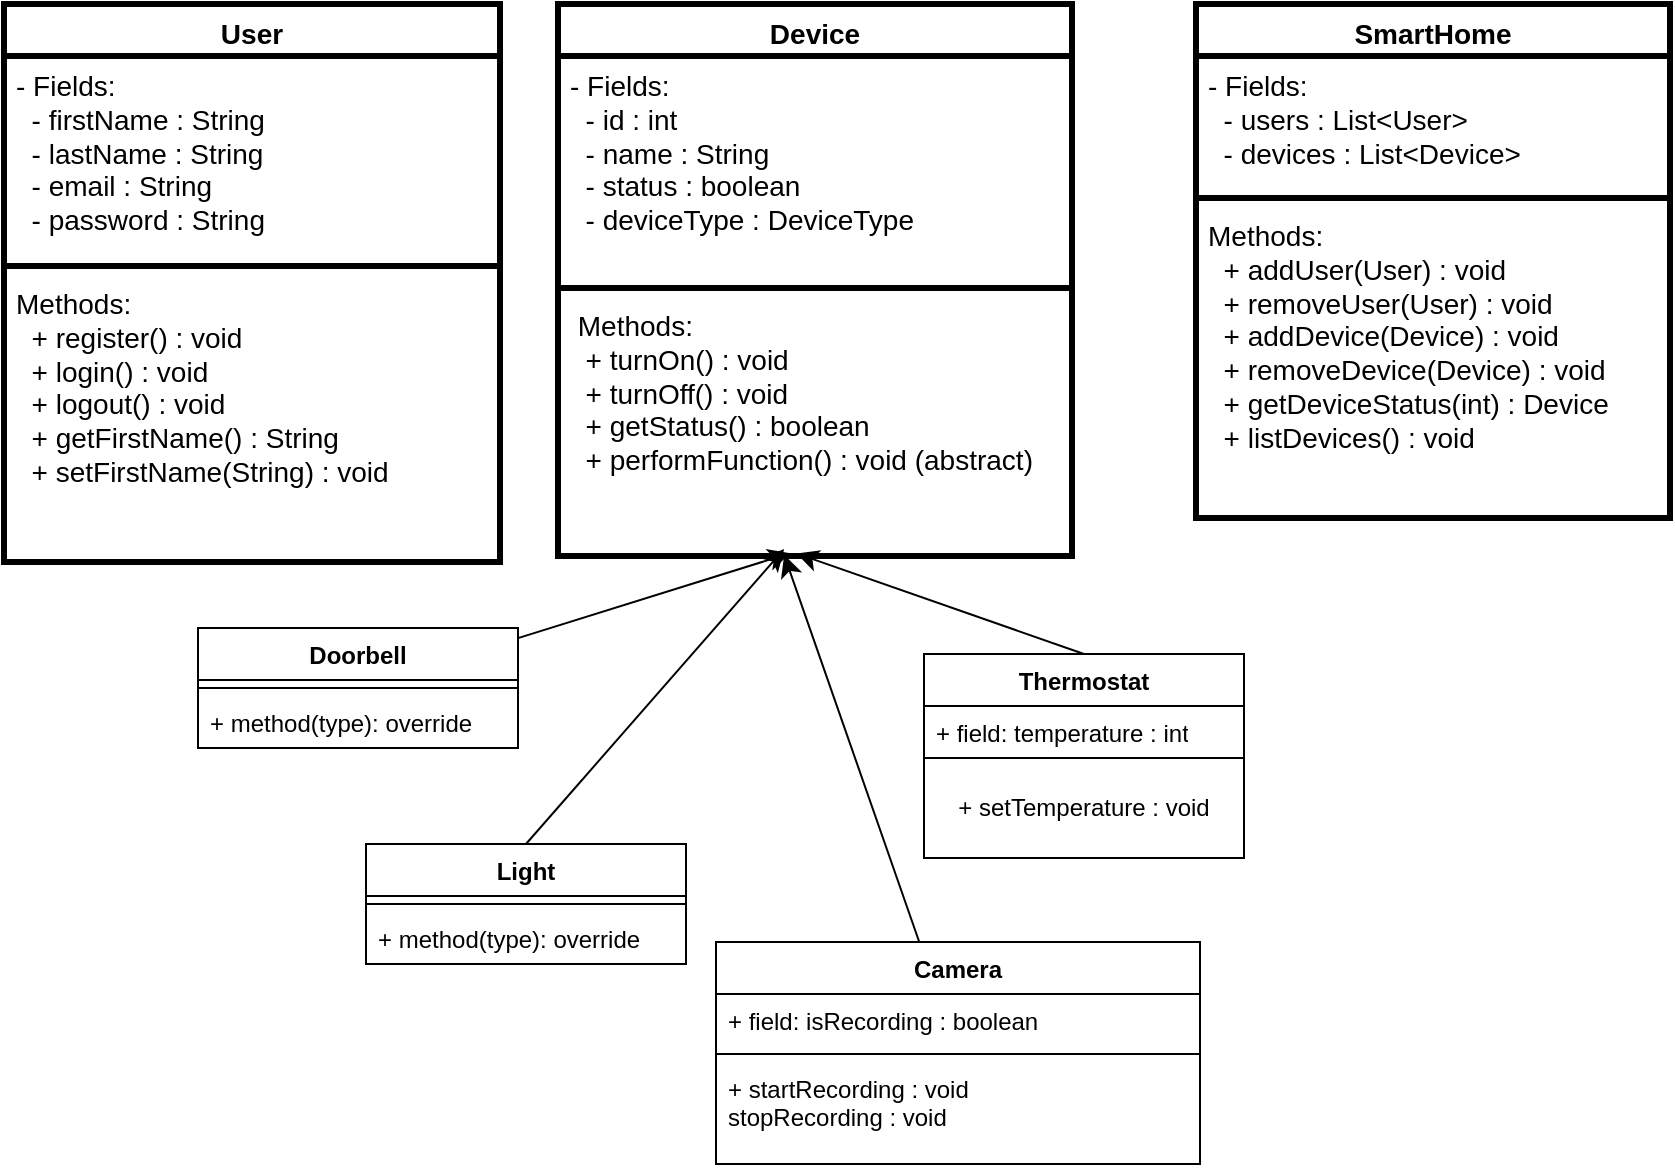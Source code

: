 <mxfile version="25.0.1">
  <diagram name="Page-1" id="NJyUhBeELWSePliz2jlq">
    <mxGraphModel dx="668" dy="768" grid="1" gridSize="10" guides="1" tooltips="1" connect="1" arrows="1" fold="1" page="1" pageScale="1" pageWidth="850" pageHeight="1100" math="0" shadow="0">
      <root>
        <mxCell id="0" />
        <mxCell id="1" parent="0" />
        <mxCell id="NgzfMpbPA0Jj9E_qY5RA-1" value="User" style="swimlane;fontStyle=1;align=center;verticalAlign=top;childLayout=stackLayout;horizontal=1;startSize=26;horizontalStack=0;resizeParent=1;resizeParentMax=0;resizeLast=0;collapsible=1;marginBottom=0;whiteSpace=wrap;html=1;strokeWidth=3;perimeterSpacing=0;fontSize=14;" vertex="1" parent="1">
          <mxGeometry x="184" y="248" width="248" height="279" as="geometry" />
        </mxCell>
        <mxCell id="NgzfMpbPA0Jj9E_qY5RA-2" value="&lt;div&gt;- Fields:&lt;/div&gt;&lt;div&gt;&amp;nbsp; - firstName : String&lt;/div&gt;&lt;div&gt;&amp;nbsp; - lastName : String&lt;/div&gt;&lt;div&gt;&amp;nbsp; - email : String&lt;/div&gt;&lt;div&gt;&amp;nbsp; - password : String&lt;/div&gt;" style="text;strokeColor=none;fillColor=none;align=left;verticalAlign=top;spacingLeft=4;spacingRight=4;overflow=hidden;rotatable=0;points=[[0,0.5],[1,0.5]];portConstraint=eastwest;whiteSpace=wrap;html=1;strokeWidth=3;perimeterSpacing=0;fontSize=14;" vertex="1" parent="NgzfMpbPA0Jj9E_qY5RA-1">
          <mxGeometry y="26" width="248" height="101" as="geometry" />
        </mxCell>
        <mxCell id="NgzfMpbPA0Jj9E_qY5RA-3" value="" style="line;strokeWidth=3;fillColor=none;align=left;verticalAlign=middle;spacingTop=-1;spacingLeft=3;spacingRight=3;rotatable=0;labelPosition=right;points=[];portConstraint=eastwest;strokeColor=inherit;perimeterSpacing=0;fontSize=14;" vertex="1" parent="NgzfMpbPA0Jj9E_qY5RA-1">
          <mxGeometry y="127" width="248" height="8" as="geometry" />
        </mxCell>
        <mxCell id="NgzfMpbPA0Jj9E_qY5RA-4" value="&lt;div&gt;Methods:&lt;/div&gt;&lt;div&gt;&amp;nbsp; + register() : void&lt;/div&gt;&lt;div&gt;&amp;nbsp; + login() : void&lt;/div&gt;&lt;div&gt;&amp;nbsp; + logout() : void&lt;/div&gt;&lt;div&gt;&amp;nbsp; + getFirstName() : String&lt;/div&gt;&lt;div&gt;&amp;nbsp; + setFirstName(String) : void&lt;/div&gt;" style="text;strokeColor=none;fillColor=none;align=left;verticalAlign=top;spacingLeft=4;spacingRight=4;overflow=hidden;rotatable=0;points=[[0,0.5],[1,0.5]];portConstraint=eastwest;whiteSpace=wrap;html=1;strokeWidth=3;perimeterSpacing=0;fontSize=14;" vertex="1" parent="NgzfMpbPA0Jj9E_qY5RA-1">
          <mxGeometry y="135" width="248" height="144" as="geometry" />
        </mxCell>
        <mxCell id="NgzfMpbPA0Jj9E_qY5RA-5" value="Device " style="swimlane;fontStyle=1;align=center;verticalAlign=top;childLayout=stackLayout;horizontal=1;startSize=26;horizontalStack=0;resizeParent=1;resizeParentMax=0;resizeLast=0;collapsible=1;marginBottom=0;whiteSpace=wrap;html=1;strokeWidth=3;perimeterSpacing=0;fontSize=14;" vertex="1" parent="1">
          <mxGeometry x="461" y="248" width="257" height="276" as="geometry" />
        </mxCell>
        <mxCell id="NgzfMpbPA0Jj9E_qY5RA-6" value="&lt;span class=&quot;hljs-bullet&quot;&gt;-&lt;/span&gt;&amp;nbsp;Fields:&lt;br&gt;&lt;span class=&quot;hljs-bullet&quot;&gt;&amp;nbsp; -&lt;/span&gt;&amp;nbsp;id : int&lt;br&gt;&lt;span class=&quot;hljs-bullet&quot;&gt;&amp;nbsp; -&lt;/span&gt;&amp;nbsp;name : String&lt;br&gt;&lt;span class=&quot;hljs-bullet&quot;&gt;&amp;nbsp; -&lt;/span&gt;&amp;nbsp;status : boolean&lt;br&gt;&lt;span class=&quot;hljs-bullet&quot;&gt;&amp;nbsp; -&lt;/span&gt;&amp;nbsp;deviceType : DeviceType" style="text;strokeColor=none;fillColor=none;align=left;verticalAlign=top;spacingLeft=4;spacingRight=4;overflow=hidden;rotatable=0;points=[[0,0.5],[1,0.5]];portConstraint=eastwest;whiteSpace=wrap;html=1;strokeWidth=3;perimeterSpacing=0;fontSize=14;" vertex="1" parent="NgzfMpbPA0Jj9E_qY5RA-5">
          <mxGeometry y="26" width="257" height="112" as="geometry" />
        </mxCell>
        <mxCell id="NgzfMpbPA0Jj9E_qY5RA-7" value="" style="line;strokeWidth=3;fillColor=none;align=left;verticalAlign=middle;spacingTop=-1;spacingLeft=3;spacingRight=3;rotatable=0;labelPosition=right;points=[];portConstraint=eastwest;strokeColor=inherit;perimeterSpacing=0;fontSize=14;" vertex="1" parent="NgzfMpbPA0Jj9E_qY5RA-5">
          <mxGeometry y="138" width="257" height="8" as="geometry" />
        </mxCell>
        <mxCell id="NgzfMpbPA0Jj9E_qY5RA-8" value="&amp;nbsp;Methods:&lt;br&gt;&lt;span class=&quot;hljs-bullet&quot;&gt;&amp;nbsp; +&lt;/span&gt;&amp;nbsp;turnOn() : void&lt;br&gt;&lt;span class=&quot;hljs-bullet&quot;&gt;&amp;nbsp; +&lt;/span&gt;&amp;nbsp;turnOff() : void&lt;br&gt;&lt;span class=&quot;hljs-bullet&quot;&gt;&amp;nbsp; +&lt;/span&gt;&amp;nbsp;getStatus() : boolean&lt;br&gt;&lt;span class=&quot;hljs-bullet&quot;&gt;&amp;nbsp; +&lt;/span&gt;&amp;nbsp;performFunction() : void (abstract)" style="text;strokeColor=none;fillColor=none;align=left;verticalAlign=top;spacingLeft=4;spacingRight=4;overflow=hidden;rotatable=0;points=[[0,0.5],[1,0.5]];portConstraint=eastwest;whiteSpace=wrap;html=1;strokeWidth=3;perimeterSpacing=0;fontSize=14;" vertex="1" parent="NgzfMpbPA0Jj9E_qY5RA-5">
          <mxGeometry y="146" width="257" height="130" as="geometry" />
        </mxCell>
        <mxCell id="NgzfMpbPA0Jj9E_qY5RA-9" value="Camera" style="swimlane;fontStyle=1;align=center;verticalAlign=top;childLayout=stackLayout;horizontal=1;startSize=26;horizontalStack=0;resizeParent=1;resizeParentMax=0;resizeLast=0;collapsible=1;marginBottom=0;whiteSpace=wrap;html=1;" vertex="1" parent="1">
          <mxGeometry x="540" y="717" width="242" height="111" as="geometry" />
        </mxCell>
        <mxCell id="NgzfMpbPA0Jj9E_qY5RA-10" value="+ field: isRecording : boolean&amp;nbsp;" style="text;strokeColor=none;fillColor=none;align=left;verticalAlign=top;spacingLeft=4;spacingRight=4;overflow=hidden;rotatable=0;points=[[0,0.5],[1,0.5]];portConstraint=eastwest;whiteSpace=wrap;html=1;" vertex="1" parent="NgzfMpbPA0Jj9E_qY5RA-9">
          <mxGeometry y="26" width="242" height="26" as="geometry" />
        </mxCell>
        <mxCell id="NgzfMpbPA0Jj9E_qY5RA-11" value="" style="line;strokeWidth=1;fillColor=none;align=left;verticalAlign=middle;spacingTop=-1;spacingLeft=3;spacingRight=3;rotatable=0;labelPosition=right;points=[];portConstraint=eastwest;strokeColor=inherit;" vertex="1" parent="NgzfMpbPA0Jj9E_qY5RA-9">
          <mxGeometry y="52" width="242" height="8" as="geometry" />
        </mxCell>
        <mxCell id="NgzfMpbPA0Jj9E_qY5RA-12" value="+ startRecording : void&amp;nbsp;&lt;div&gt;stopRecording : void&lt;/div&gt;" style="text;strokeColor=none;fillColor=none;align=left;verticalAlign=top;spacingLeft=4;spacingRight=4;overflow=hidden;rotatable=0;points=[[0,0.5],[1,0.5]];portConstraint=eastwest;whiteSpace=wrap;html=1;" vertex="1" parent="NgzfMpbPA0Jj9E_qY5RA-9">
          <mxGeometry y="60" width="242" height="51" as="geometry" />
        </mxCell>
        <mxCell id="NgzfMpbPA0Jj9E_qY5RA-13" value="Light" style="swimlane;fontStyle=1;align=center;verticalAlign=top;childLayout=stackLayout;horizontal=1;startSize=26;horizontalStack=0;resizeParent=1;resizeParentMax=0;resizeLast=0;collapsible=1;marginBottom=0;whiteSpace=wrap;html=1;" vertex="1" parent="1">
          <mxGeometry x="365" y="668" width="160" height="60" as="geometry" />
        </mxCell>
        <mxCell id="NgzfMpbPA0Jj9E_qY5RA-14" value="" style="line;strokeWidth=1;fillColor=none;align=left;verticalAlign=middle;spacingTop=-1;spacingLeft=3;spacingRight=3;rotatable=0;labelPosition=right;points=[];portConstraint=eastwest;strokeColor=inherit;" vertex="1" parent="NgzfMpbPA0Jj9E_qY5RA-13">
          <mxGeometry y="26" width="160" height="8" as="geometry" />
        </mxCell>
        <mxCell id="NgzfMpbPA0Jj9E_qY5RA-15" value="+ method(type): override" style="text;strokeColor=none;fillColor=none;align=left;verticalAlign=top;spacingLeft=4;spacingRight=4;overflow=hidden;rotatable=0;points=[[0,0.5],[1,0.5]];portConstraint=eastwest;whiteSpace=wrap;html=1;" vertex="1" parent="NgzfMpbPA0Jj9E_qY5RA-13">
          <mxGeometry y="34" width="160" height="26" as="geometry" />
        </mxCell>
        <mxCell id="NgzfMpbPA0Jj9E_qY5RA-16" value="Thermostat" style="swimlane;fontStyle=1;align=center;verticalAlign=top;childLayout=stackLayout;horizontal=1;startSize=26;horizontalStack=0;resizeParent=1;resizeParentMax=0;resizeLast=0;collapsible=1;marginBottom=0;whiteSpace=wrap;html=1;" vertex="1" parent="1">
          <mxGeometry x="644" y="573" width="160" height="102" as="geometry" />
        </mxCell>
        <mxCell id="NgzfMpbPA0Jj9E_qY5RA-17" value="+ field: temperature : int" style="text;strokeColor=none;fillColor=none;align=left;verticalAlign=top;spacingLeft=4;spacingRight=4;overflow=hidden;rotatable=0;points=[[0,0.5],[1,0.5]];portConstraint=eastwest;whiteSpace=wrap;html=1;" vertex="1" parent="NgzfMpbPA0Jj9E_qY5RA-16">
          <mxGeometry y="26" width="160" height="26" as="geometry" />
        </mxCell>
        <mxCell id="NgzfMpbPA0Jj9E_qY5RA-18" value="+ setTemperature : void" style="html=1;whiteSpace=wrap;" vertex="1" parent="NgzfMpbPA0Jj9E_qY5RA-16">
          <mxGeometry y="52" width="160" height="50" as="geometry" />
        </mxCell>
        <mxCell id="NgzfMpbPA0Jj9E_qY5RA-19" value="Doorbell" style="swimlane;fontStyle=1;align=center;verticalAlign=top;childLayout=stackLayout;horizontal=1;startSize=26;horizontalStack=0;resizeParent=1;resizeParentMax=0;resizeLast=0;collapsible=1;marginBottom=0;whiteSpace=wrap;html=1;" vertex="1" parent="1">
          <mxGeometry x="281" y="560" width="160" height="60" as="geometry" />
        </mxCell>
        <mxCell id="NgzfMpbPA0Jj9E_qY5RA-20" value="" style="line;strokeWidth=1;fillColor=none;align=left;verticalAlign=middle;spacingTop=-1;spacingLeft=3;spacingRight=3;rotatable=0;labelPosition=right;points=[];portConstraint=eastwest;strokeColor=inherit;" vertex="1" parent="NgzfMpbPA0Jj9E_qY5RA-19">
          <mxGeometry y="26" width="160" height="8" as="geometry" />
        </mxCell>
        <mxCell id="NgzfMpbPA0Jj9E_qY5RA-21" value="+ method(type): override" style="text;strokeColor=none;fillColor=none;align=left;verticalAlign=top;spacingLeft=4;spacingRight=4;overflow=hidden;rotatable=0;points=[[0,0.5],[1,0.5]];portConstraint=eastwest;whiteSpace=wrap;html=1;" vertex="1" parent="NgzfMpbPA0Jj9E_qY5RA-19">
          <mxGeometry y="34" width="160" height="26" as="geometry" />
        </mxCell>
        <mxCell id="NgzfMpbPA0Jj9E_qY5RA-22" value="SmartHome" style="swimlane;fontStyle=1;align=center;verticalAlign=top;childLayout=stackLayout;horizontal=1;startSize=26;horizontalStack=0;resizeParent=1;resizeParentMax=0;resizeLast=0;collapsible=1;marginBottom=0;whiteSpace=wrap;html=1;fontSize=14;strokeWidth=3;" vertex="1" parent="1">
          <mxGeometry x="780" y="248" width="237" height="257" as="geometry" />
        </mxCell>
        <mxCell id="NgzfMpbPA0Jj9E_qY5RA-23" value="&lt;div&gt;- Fields:&lt;/div&gt;&lt;div&gt;&amp;nbsp; - users : List&amp;lt;User&amp;gt;&lt;/div&gt;&lt;div&gt;&amp;nbsp; - devices : List&amp;lt;Device&amp;gt;&lt;/div&gt;" style="text;strokeColor=none;fillColor=none;align=left;verticalAlign=top;spacingLeft=4;spacingRight=4;overflow=hidden;rotatable=0;points=[[0,0.5],[1,0.5]];portConstraint=eastwest;whiteSpace=wrap;html=1;fontSize=14;strokeWidth=3;" vertex="1" parent="NgzfMpbPA0Jj9E_qY5RA-22">
          <mxGeometry y="26" width="237" height="67" as="geometry" />
        </mxCell>
        <mxCell id="NgzfMpbPA0Jj9E_qY5RA-24" value="" style="line;strokeWidth=3;fillColor=none;align=left;verticalAlign=middle;spacingTop=-1;spacingLeft=3;spacingRight=3;rotatable=0;labelPosition=right;points=[];portConstraint=eastwest;strokeColor=inherit;fontSize=14;" vertex="1" parent="NgzfMpbPA0Jj9E_qY5RA-22">
          <mxGeometry y="93" width="237" height="8" as="geometry" />
        </mxCell>
        <mxCell id="NgzfMpbPA0Jj9E_qY5RA-25" value="&lt;div&gt;Methods:&lt;/div&gt;&lt;div&gt;&amp;nbsp; + addUser(User) : void&lt;/div&gt;&lt;div&gt;&amp;nbsp; + removeUser(User) : void&lt;/div&gt;&lt;div&gt;&amp;nbsp; + addDevice(Device) : void&lt;/div&gt;&lt;div&gt;&amp;nbsp; + removeDevice(Device) : void&lt;/div&gt;&lt;div&gt;&amp;nbsp; + getDeviceStatus(int) : Device&lt;/div&gt;&lt;div&gt;&amp;nbsp; + listDevices() : void&lt;/div&gt;&lt;div&gt;&lt;br&gt;&lt;/div&gt;" style="text;strokeColor=none;fillColor=none;align=left;verticalAlign=top;spacingLeft=4;spacingRight=4;overflow=hidden;rotatable=0;points=[[0,0.5],[1,0.5]];portConstraint=eastwest;whiteSpace=wrap;html=1;fontSize=14;strokeWidth=3;" vertex="1" parent="NgzfMpbPA0Jj9E_qY5RA-22">
          <mxGeometry y="101" width="237" height="156" as="geometry" />
        </mxCell>
        <mxCell id="NgzfMpbPA0Jj9E_qY5RA-26" style="edgeStyle=none;curved=1;rounded=0;orthogonalLoop=1;jettySize=auto;html=1;exitX=0.5;exitY=0;exitDx=0;exitDy=0;entryX=0.44;entryY=0.973;entryDx=0;entryDy=0;entryPerimeter=0;fontSize=12;startSize=8;endSize=8;" edge="1" parent="1" source="NgzfMpbPA0Jj9E_qY5RA-13" target="NgzfMpbPA0Jj9E_qY5RA-8">
          <mxGeometry relative="1" as="geometry" />
        </mxCell>
        <mxCell id="NgzfMpbPA0Jj9E_qY5RA-27" style="edgeStyle=none;curved=1;rounded=0;orthogonalLoop=1;jettySize=auto;html=1;exitX=0.5;exitY=0;exitDx=0;exitDy=0;entryX=0.464;entryY=0.99;entryDx=0;entryDy=0;entryPerimeter=0;fontSize=12;startSize=8;endSize=8;" edge="1" parent="1" source="NgzfMpbPA0Jj9E_qY5RA-16" target="NgzfMpbPA0Jj9E_qY5RA-8">
          <mxGeometry relative="1" as="geometry" />
        </mxCell>
        <mxCell id="NgzfMpbPA0Jj9E_qY5RA-28" style="edgeStyle=none;curved=1;rounded=0;orthogonalLoop=1;jettySize=auto;html=1;entryX=0.44;entryY=0.996;entryDx=0;entryDy=0;entryPerimeter=0;fontSize=12;startSize=8;endSize=8;" edge="1" parent="1" source="NgzfMpbPA0Jj9E_qY5RA-9" target="NgzfMpbPA0Jj9E_qY5RA-8">
          <mxGeometry relative="1" as="geometry" />
        </mxCell>
        <mxCell id="NgzfMpbPA0Jj9E_qY5RA-29" style="edgeStyle=none;curved=1;rounded=0;orthogonalLoop=1;jettySize=auto;html=1;entryX=0.452;entryY=0.989;entryDx=0;entryDy=0;entryPerimeter=0;fontSize=12;startSize=8;endSize=8;" edge="1" parent="1" source="NgzfMpbPA0Jj9E_qY5RA-19" target="NgzfMpbPA0Jj9E_qY5RA-8">
          <mxGeometry relative="1" as="geometry" />
        </mxCell>
      </root>
    </mxGraphModel>
  </diagram>
</mxfile>
